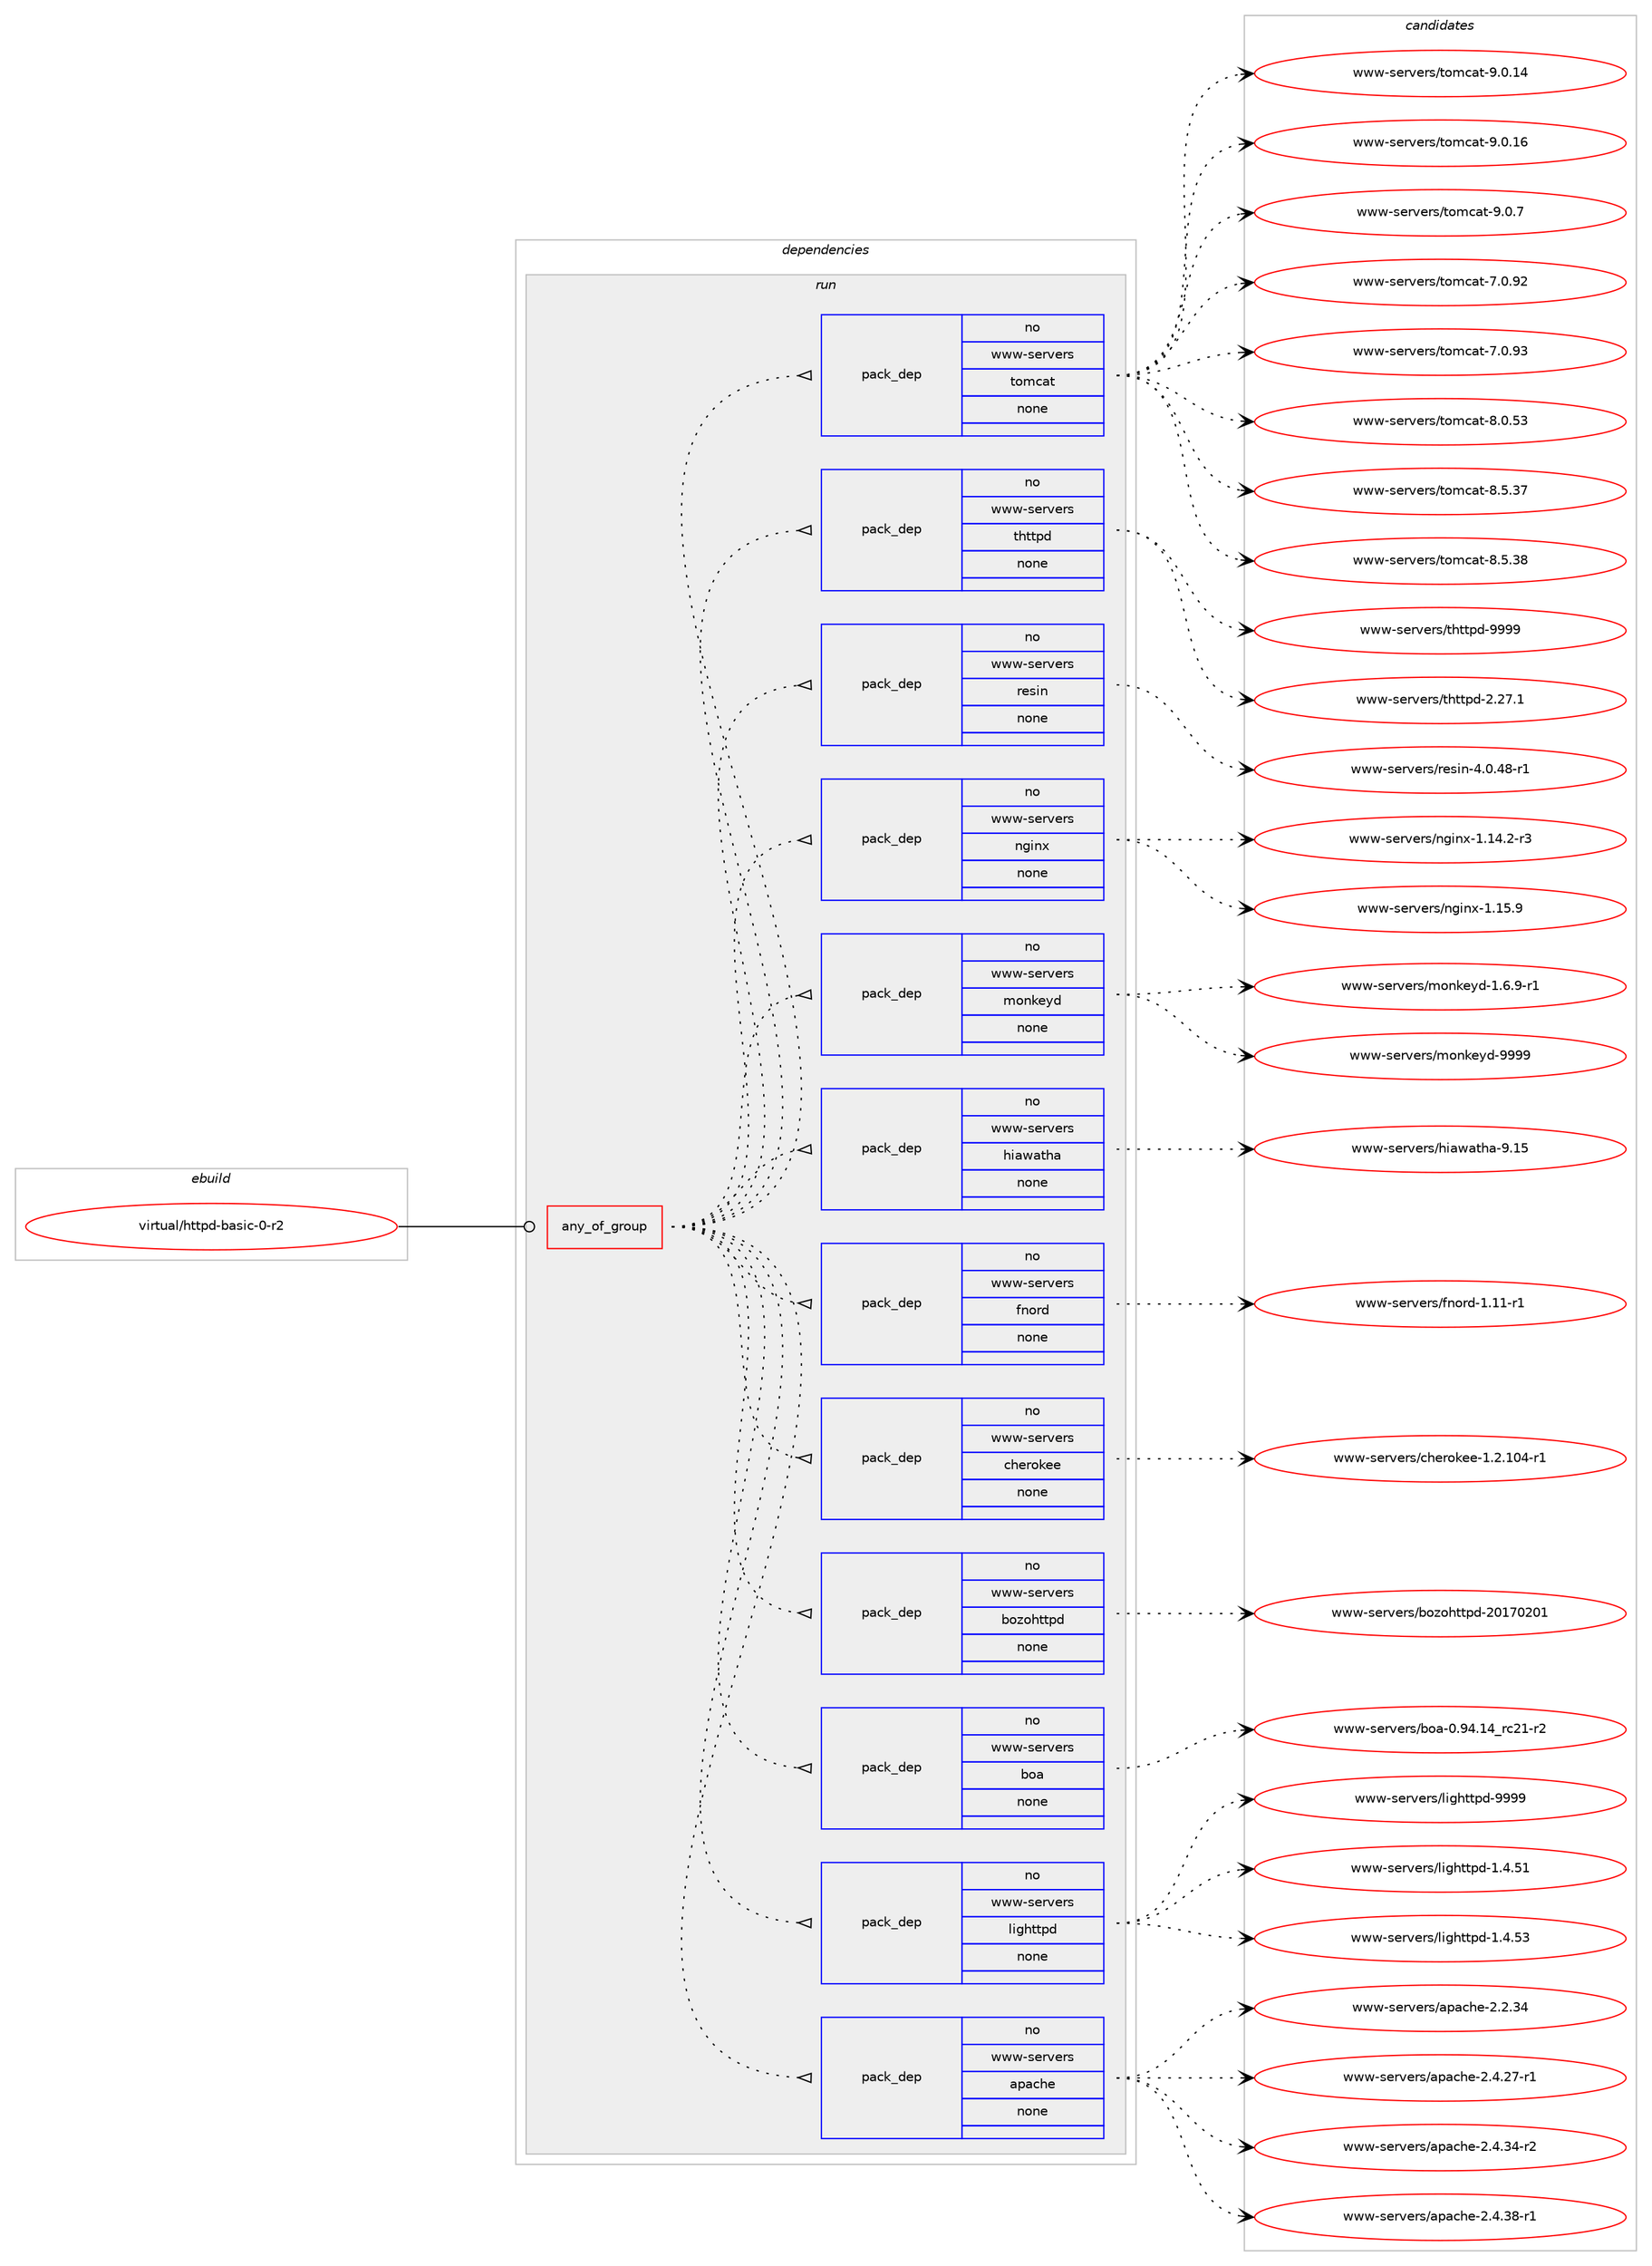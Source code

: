 digraph prolog {

# *************
# Graph options
# *************

newrank=true;
concentrate=true;
compound=true;
graph [rankdir=LR,fontname=Helvetica,fontsize=10,ranksep=1.5];#, ranksep=2.5, nodesep=0.2];
edge  [arrowhead=vee];
node  [fontname=Helvetica,fontsize=10];

# **********
# The ebuild
# **********

subgraph cluster_leftcol {
color=gray;
rank=same;
label=<<i>ebuild</i>>;
id [label="virtual/httpd-basic-0-r2", color=red, width=4, href="../virtual/httpd-basic-0-r2.svg"];
}

# ****************
# The dependencies
# ****************

subgraph cluster_midcol {
color=gray;
label=<<i>dependencies</i>>;
subgraph cluster_compile {
fillcolor="#eeeeee";
style=filled;
label=<<i>compile</i>>;
}
subgraph cluster_compileandrun {
fillcolor="#eeeeee";
style=filled;
label=<<i>compile and run</i>>;
}
subgraph cluster_run {
fillcolor="#eeeeee";
style=filled;
label=<<i>run</i>>;
subgraph any27826 {
dependency1741089 [label=<<TABLE BORDER="0" CELLBORDER="1" CELLSPACING="0" CELLPADDING="4"><TR><TD CELLPADDING="10">any_of_group</TD></TR></TABLE>>, shape=none, color=red];subgraph pack1249697 {
dependency1741090 [label=<<TABLE BORDER="0" CELLBORDER="1" CELLSPACING="0" CELLPADDING="4" WIDTH="220"><TR><TD ROWSPAN="6" CELLPADDING="30">pack_dep</TD></TR><TR><TD WIDTH="110">no</TD></TR><TR><TD>www-servers</TD></TR><TR><TD>apache</TD></TR><TR><TD>none</TD></TR><TR><TD></TD></TR></TABLE>>, shape=none, color=blue];
}
dependency1741089:e -> dependency1741090:w [weight=20,style="dotted",arrowhead="oinv"];
subgraph pack1249698 {
dependency1741091 [label=<<TABLE BORDER="0" CELLBORDER="1" CELLSPACING="0" CELLPADDING="4" WIDTH="220"><TR><TD ROWSPAN="6" CELLPADDING="30">pack_dep</TD></TR><TR><TD WIDTH="110">no</TD></TR><TR><TD>www-servers</TD></TR><TR><TD>lighttpd</TD></TR><TR><TD>none</TD></TR><TR><TD></TD></TR></TABLE>>, shape=none, color=blue];
}
dependency1741089:e -> dependency1741091:w [weight=20,style="dotted",arrowhead="oinv"];
subgraph pack1249699 {
dependency1741092 [label=<<TABLE BORDER="0" CELLBORDER="1" CELLSPACING="0" CELLPADDING="4" WIDTH="220"><TR><TD ROWSPAN="6" CELLPADDING="30">pack_dep</TD></TR><TR><TD WIDTH="110">no</TD></TR><TR><TD>www-servers</TD></TR><TR><TD>boa</TD></TR><TR><TD>none</TD></TR><TR><TD></TD></TR></TABLE>>, shape=none, color=blue];
}
dependency1741089:e -> dependency1741092:w [weight=20,style="dotted",arrowhead="oinv"];
subgraph pack1249700 {
dependency1741093 [label=<<TABLE BORDER="0" CELLBORDER="1" CELLSPACING="0" CELLPADDING="4" WIDTH="220"><TR><TD ROWSPAN="6" CELLPADDING="30">pack_dep</TD></TR><TR><TD WIDTH="110">no</TD></TR><TR><TD>www-servers</TD></TR><TR><TD>bozohttpd</TD></TR><TR><TD>none</TD></TR><TR><TD></TD></TR></TABLE>>, shape=none, color=blue];
}
dependency1741089:e -> dependency1741093:w [weight=20,style="dotted",arrowhead="oinv"];
subgraph pack1249701 {
dependency1741094 [label=<<TABLE BORDER="0" CELLBORDER="1" CELLSPACING="0" CELLPADDING="4" WIDTH="220"><TR><TD ROWSPAN="6" CELLPADDING="30">pack_dep</TD></TR><TR><TD WIDTH="110">no</TD></TR><TR><TD>www-servers</TD></TR><TR><TD>cherokee</TD></TR><TR><TD>none</TD></TR><TR><TD></TD></TR></TABLE>>, shape=none, color=blue];
}
dependency1741089:e -> dependency1741094:w [weight=20,style="dotted",arrowhead="oinv"];
subgraph pack1249702 {
dependency1741095 [label=<<TABLE BORDER="0" CELLBORDER="1" CELLSPACING="0" CELLPADDING="4" WIDTH="220"><TR><TD ROWSPAN="6" CELLPADDING="30">pack_dep</TD></TR><TR><TD WIDTH="110">no</TD></TR><TR><TD>www-servers</TD></TR><TR><TD>fnord</TD></TR><TR><TD>none</TD></TR><TR><TD></TD></TR></TABLE>>, shape=none, color=blue];
}
dependency1741089:e -> dependency1741095:w [weight=20,style="dotted",arrowhead="oinv"];
subgraph pack1249703 {
dependency1741096 [label=<<TABLE BORDER="0" CELLBORDER="1" CELLSPACING="0" CELLPADDING="4" WIDTH="220"><TR><TD ROWSPAN="6" CELLPADDING="30">pack_dep</TD></TR><TR><TD WIDTH="110">no</TD></TR><TR><TD>www-servers</TD></TR><TR><TD>hiawatha</TD></TR><TR><TD>none</TD></TR><TR><TD></TD></TR></TABLE>>, shape=none, color=blue];
}
dependency1741089:e -> dependency1741096:w [weight=20,style="dotted",arrowhead="oinv"];
subgraph pack1249704 {
dependency1741097 [label=<<TABLE BORDER="0" CELLBORDER="1" CELLSPACING="0" CELLPADDING="4" WIDTH="220"><TR><TD ROWSPAN="6" CELLPADDING="30">pack_dep</TD></TR><TR><TD WIDTH="110">no</TD></TR><TR><TD>www-servers</TD></TR><TR><TD>monkeyd</TD></TR><TR><TD>none</TD></TR><TR><TD></TD></TR></TABLE>>, shape=none, color=blue];
}
dependency1741089:e -> dependency1741097:w [weight=20,style="dotted",arrowhead="oinv"];
subgraph pack1249705 {
dependency1741098 [label=<<TABLE BORDER="0" CELLBORDER="1" CELLSPACING="0" CELLPADDING="4" WIDTH="220"><TR><TD ROWSPAN="6" CELLPADDING="30">pack_dep</TD></TR><TR><TD WIDTH="110">no</TD></TR><TR><TD>www-servers</TD></TR><TR><TD>nginx</TD></TR><TR><TD>none</TD></TR><TR><TD></TD></TR></TABLE>>, shape=none, color=blue];
}
dependency1741089:e -> dependency1741098:w [weight=20,style="dotted",arrowhead="oinv"];
subgraph pack1249706 {
dependency1741099 [label=<<TABLE BORDER="0" CELLBORDER="1" CELLSPACING="0" CELLPADDING="4" WIDTH="220"><TR><TD ROWSPAN="6" CELLPADDING="30">pack_dep</TD></TR><TR><TD WIDTH="110">no</TD></TR><TR><TD>www-servers</TD></TR><TR><TD>resin</TD></TR><TR><TD>none</TD></TR><TR><TD></TD></TR></TABLE>>, shape=none, color=blue];
}
dependency1741089:e -> dependency1741099:w [weight=20,style="dotted",arrowhead="oinv"];
subgraph pack1249707 {
dependency1741100 [label=<<TABLE BORDER="0" CELLBORDER="1" CELLSPACING="0" CELLPADDING="4" WIDTH="220"><TR><TD ROWSPAN="6" CELLPADDING="30">pack_dep</TD></TR><TR><TD WIDTH="110">no</TD></TR><TR><TD>www-servers</TD></TR><TR><TD>thttpd</TD></TR><TR><TD>none</TD></TR><TR><TD></TD></TR></TABLE>>, shape=none, color=blue];
}
dependency1741089:e -> dependency1741100:w [weight=20,style="dotted",arrowhead="oinv"];
subgraph pack1249708 {
dependency1741101 [label=<<TABLE BORDER="0" CELLBORDER="1" CELLSPACING="0" CELLPADDING="4" WIDTH="220"><TR><TD ROWSPAN="6" CELLPADDING="30">pack_dep</TD></TR><TR><TD WIDTH="110">no</TD></TR><TR><TD>www-servers</TD></TR><TR><TD>tomcat</TD></TR><TR><TD>none</TD></TR><TR><TD></TD></TR></TABLE>>, shape=none, color=blue];
}
dependency1741089:e -> dependency1741101:w [weight=20,style="dotted",arrowhead="oinv"];
}
id:e -> dependency1741089:w [weight=20,style="solid",arrowhead="odot"];
}
}

# **************
# The candidates
# **************

subgraph cluster_choices {
rank=same;
color=gray;
label=<<i>candidates</i>>;

subgraph choice1249697 {
color=black;
nodesep=1;
choice119119119451151011141181011141154797112979910410145504650465152 [label="www-servers/apache-2.2.34", color=red, width=4,href="../www-servers/apache-2.2.34.svg"];
choice1191191194511510111411810111411547971129799104101455046524650554511449 [label="www-servers/apache-2.4.27-r1", color=red, width=4,href="../www-servers/apache-2.4.27-r1.svg"];
choice1191191194511510111411810111411547971129799104101455046524651524511450 [label="www-servers/apache-2.4.34-r2", color=red, width=4,href="../www-servers/apache-2.4.34-r2.svg"];
choice1191191194511510111411810111411547971129799104101455046524651564511449 [label="www-servers/apache-2.4.38-r1", color=red, width=4,href="../www-servers/apache-2.4.38-r1.svg"];
dependency1741090:e -> choice119119119451151011141181011141154797112979910410145504650465152:w [style=dotted,weight="100"];
dependency1741090:e -> choice1191191194511510111411810111411547971129799104101455046524650554511449:w [style=dotted,weight="100"];
dependency1741090:e -> choice1191191194511510111411810111411547971129799104101455046524651524511450:w [style=dotted,weight="100"];
dependency1741090:e -> choice1191191194511510111411810111411547971129799104101455046524651564511449:w [style=dotted,weight="100"];
}
subgraph choice1249698 {
color=black;
nodesep=1;
choice119119119451151011141181011141154710810510310411611611210045494652465349 [label="www-servers/lighttpd-1.4.51", color=red, width=4,href="../www-servers/lighttpd-1.4.51.svg"];
choice119119119451151011141181011141154710810510310411611611210045494652465351 [label="www-servers/lighttpd-1.4.53", color=red, width=4,href="../www-servers/lighttpd-1.4.53.svg"];
choice11911911945115101114118101114115471081051031041161161121004557575757 [label="www-servers/lighttpd-9999", color=red, width=4,href="../www-servers/lighttpd-9999.svg"];
dependency1741091:e -> choice119119119451151011141181011141154710810510310411611611210045494652465349:w [style=dotted,weight="100"];
dependency1741091:e -> choice119119119451151011141181011141154710810510310411611611210045494652465351:w [style=dotted,weight="100"];
dependency1741091:e -> choice11911911945115101114118101114115471081051031041161161121004557575757:w [style=dotted,weight="100"];
}
subgraph choice1249699 {
color=black;
nodesep=1;
choice119119119451151011141181011141154798111974548465752464952951149950494511450 [label="www-servers/boa-0.94.14_rc21-r2", color=red, width=4,href="../www-servers/boa-0.94.14_rc21-r2.svg"];
dependency1741092:e -> choice119119119451151011141181011141154798111974548465752464952951149950494511450:w [style=dotted,weight="100"];
}
subgraph choice1249700 {
color=black;
nodesep=1;
choice119119119451151011141181011141154798111122111104116116112100455048495548504849 [label="www-servers/bozohttpd-20170201", color=red, width=4,href="../www-servers/bozohttpd-20170201.svg"];
dependency1741093:e -> choice119119119451151011141181011141154798111122111104116116112100455048495548504849:w [style=dotted,weight="100"];
}
subgraph choice1249701 {
color=black;
nodesep=1;
choice11911911945115101114118101114115479910410111411110710110145494650464948524511449 [label="www-servers/cherokee-1.2.104-r1", color=red, width=4,href="../www-servers/cherokee-1.2.104-r1.svg"];
dependency1741094:e -> choice11911911945115101114118101114115479910410111411110710110145494650464948524511449:w [style=dotted,weight="100"];
}
subgraph choice1249702 {
color=black;
nodesep=1;
choice119119119451151011141181011141154710211011111410045494649494511449 [label="www-servers/fnord-1.11-r1", color=red, width=4,href="../www-servers/fnord-1.11-r1.svg"];
dependency1741095:e -> choice119119119451151011141181011141154710211011111410045494649494511449:w [style=dotted,weight="100"];
}
subgraph choice1249703 {
color=black;
nodesep=1;
choice11911911945115101114118101114115471041059711997116104974557464953 [label="www-servers/hiawatha-9.15", color=red, width=4,href="../www-servers/hiawatha-9.15.svg"];
dependency1741096:e -> choice11911911945115101114118101114115471041059711997116104974557464953:w [style=dotted,weight="100"];
}
subgraph choice1249704 {
color=black;
nodesep=1;
choice11911911945115101114118101114115471091111101071011211004549465446574511449 [label="www-servers/monkeyd-1.6.9-r1", color=red, width=4,href="../www-servers/monkeyd-1.6.9-r1.svg"];
choice11911911945115101114118101114115471091111101071011211004557575757 [label="www-servers/monkeyd-9999", color=red, width=4,href="../www-servers/monkeyd-9999.svg"];
dependency1741097:e -> choice11911911945115101114118101114115471091111101071011211004549465446574511449:w [style=dotted,weight="100"];
dependency1741097:e -> choice11911911945115101114118101114115471091111101071011211004557575757:w [style=dotted,weight="100"];
}
subgraph choice1249705 {
color=black;
nodesep=1;
choice1191191194511510111411810111411547110103105110120454946495246504511451 [label="www-servers/nginx-1.14.2-r3", color=red, width=4,href="../www-servers/nginx-1.14.2-r3.svg"];
choice119119119451151011141181011141154711010310511012045494649534657 [label="www-servers/nginx-1.15.9", color=red, width=4,href="../www-servers/nginx-1.15.9.svg"];
dependency1741098:e -> choice1191191194511510111411810111411547110103105110120454946495246504511451:w [style=dotted,weight="100"];
dependency1741098:e -> choice119119119451151011141181011141154711010310511012045494649534657:w [style=dotted,weight="100"];
}
subgraph choice1249706 {
color=black;
nodesep=1;
choice1191191194511510111411810111411547114101115105110455246484652564511449 [label="www-servers/resin-4.0.48-r1", color=red, width=4,href="../www-servers/resin-4.0.48-r1.svg"];
dependency1741099:e -> choice1191191194511510111411810111411547114101115105110455246484652564511449:w [style=dotted,weight="100"];
}
subgraph choice1249707 {
color=black;
nodesep=1;
choice119119119451151011141181011141154711610411611611210045504650554649 [label="www-servers/thttpd-2.27.1", color=red, width=4,href="../www-servers/thttpd-2.27.1.svg"];
choice11911911945115101114118101114115471161041161161121004557575757 [label="www-servers/thttpd-9999", color=red, width=4,href="../www-servers/thttpd-9999.svg"];
dependency1741100:e -> choice119119119451151011141181011141154711610411611611210045504650554649:w [style=dotted,weight="100"];
dependency1741100:e -> choice11911911945115101114118101114115471161041161161121004557575757:w [style=dotted,weight="100"];
}
subgraph choice1249708 {
color=black;
nodesep=1;
choice1191191194511510111411810111411547116111109999711645554648465750 [label="www-servers/tomcat-7.0.92", color=red, width=4,href="../www-servers/tomcat-7.0.92.svg"];
choice1191191194511510111411810111411547116111109999711645554648465751 [label="www-servers/tomcat-7.0.93", color=red, width=4,href="../www-servers/tomcat-7.0.93.svg"];
choice1191191194511510111411810111411547116111109999711645564648465351 [label="www-servers/tomcat-8.0.53", color=red, width=4,href="../www-servers/tomcat-8.0.53.svg"];
choice1191191194511510111411810111411547116111109999711645564653465155 [label="www-servers/tomcat-8.5.37", color=red, width=4,href="../www-servers/tomcat-8.5.37.svg"];
choice1191191194511510111411810111411547116111109999711645564653465156 [label="www-servers/tomcat-8.5.38", color=red, width=4,href="../www-servers/tomcat-8.5.38.svg"];
choice1191191194511510111411810111411547116111109999711645574648464952 [label="www-servers/tomcat-9.0.14", color=red, width=4,href="../www-servers/tomcat-9.0.14.svg"];
choice1191191194511510111411810111411547116111109999711645574648464954 [label="www-servers/tomcat-9.0.16", color=red, width=4,href="../www-servers/tomcat-9.0.16.svg"];
choice11911911945115101114118101114115471161111099997116455746484655 [label="www-servers/tomcat-9.0.7", color=red, width=4,href="../www-servers/tomcat-9.0.7.svg"];
dependency1741101:e -> choice1191191194511510111411810111411547116111109999711645554648465750:w [style=dotted,weight="100"];
dependency1741101:e -> choice1191191194511510111411810111411547116111109999711645554648465751:w [style=dotted,weight="100"];
dependency1741101:e -> choice1191191194511510111411810111411547116111109999711645564648465351:w [style=dotted,weight="100"];
dependency1741101:e -> choice1191191194511510111411810111411547116111109999711645564653465155:w [style=dotted,weight="100"];
dependency1741101:e -> choice1191191194511510111411810111411547116111109999711645564653465156:w [style=dotted,weight="100"];
dependency1741101:e -> choice1191191194511510111411810111411547116111109999711645574648464952:w [style=dotted,weight="100"];
dependency1741101:e -> choice1191191194511510111411810111411547116111109999711645574648464954:w [style=dotted,weight="100"];
dependency1741101:e -> choice11911911945115101114118101114115471161111099997116455746484655:w [style=dotted,weight="100"];
}
}

}
